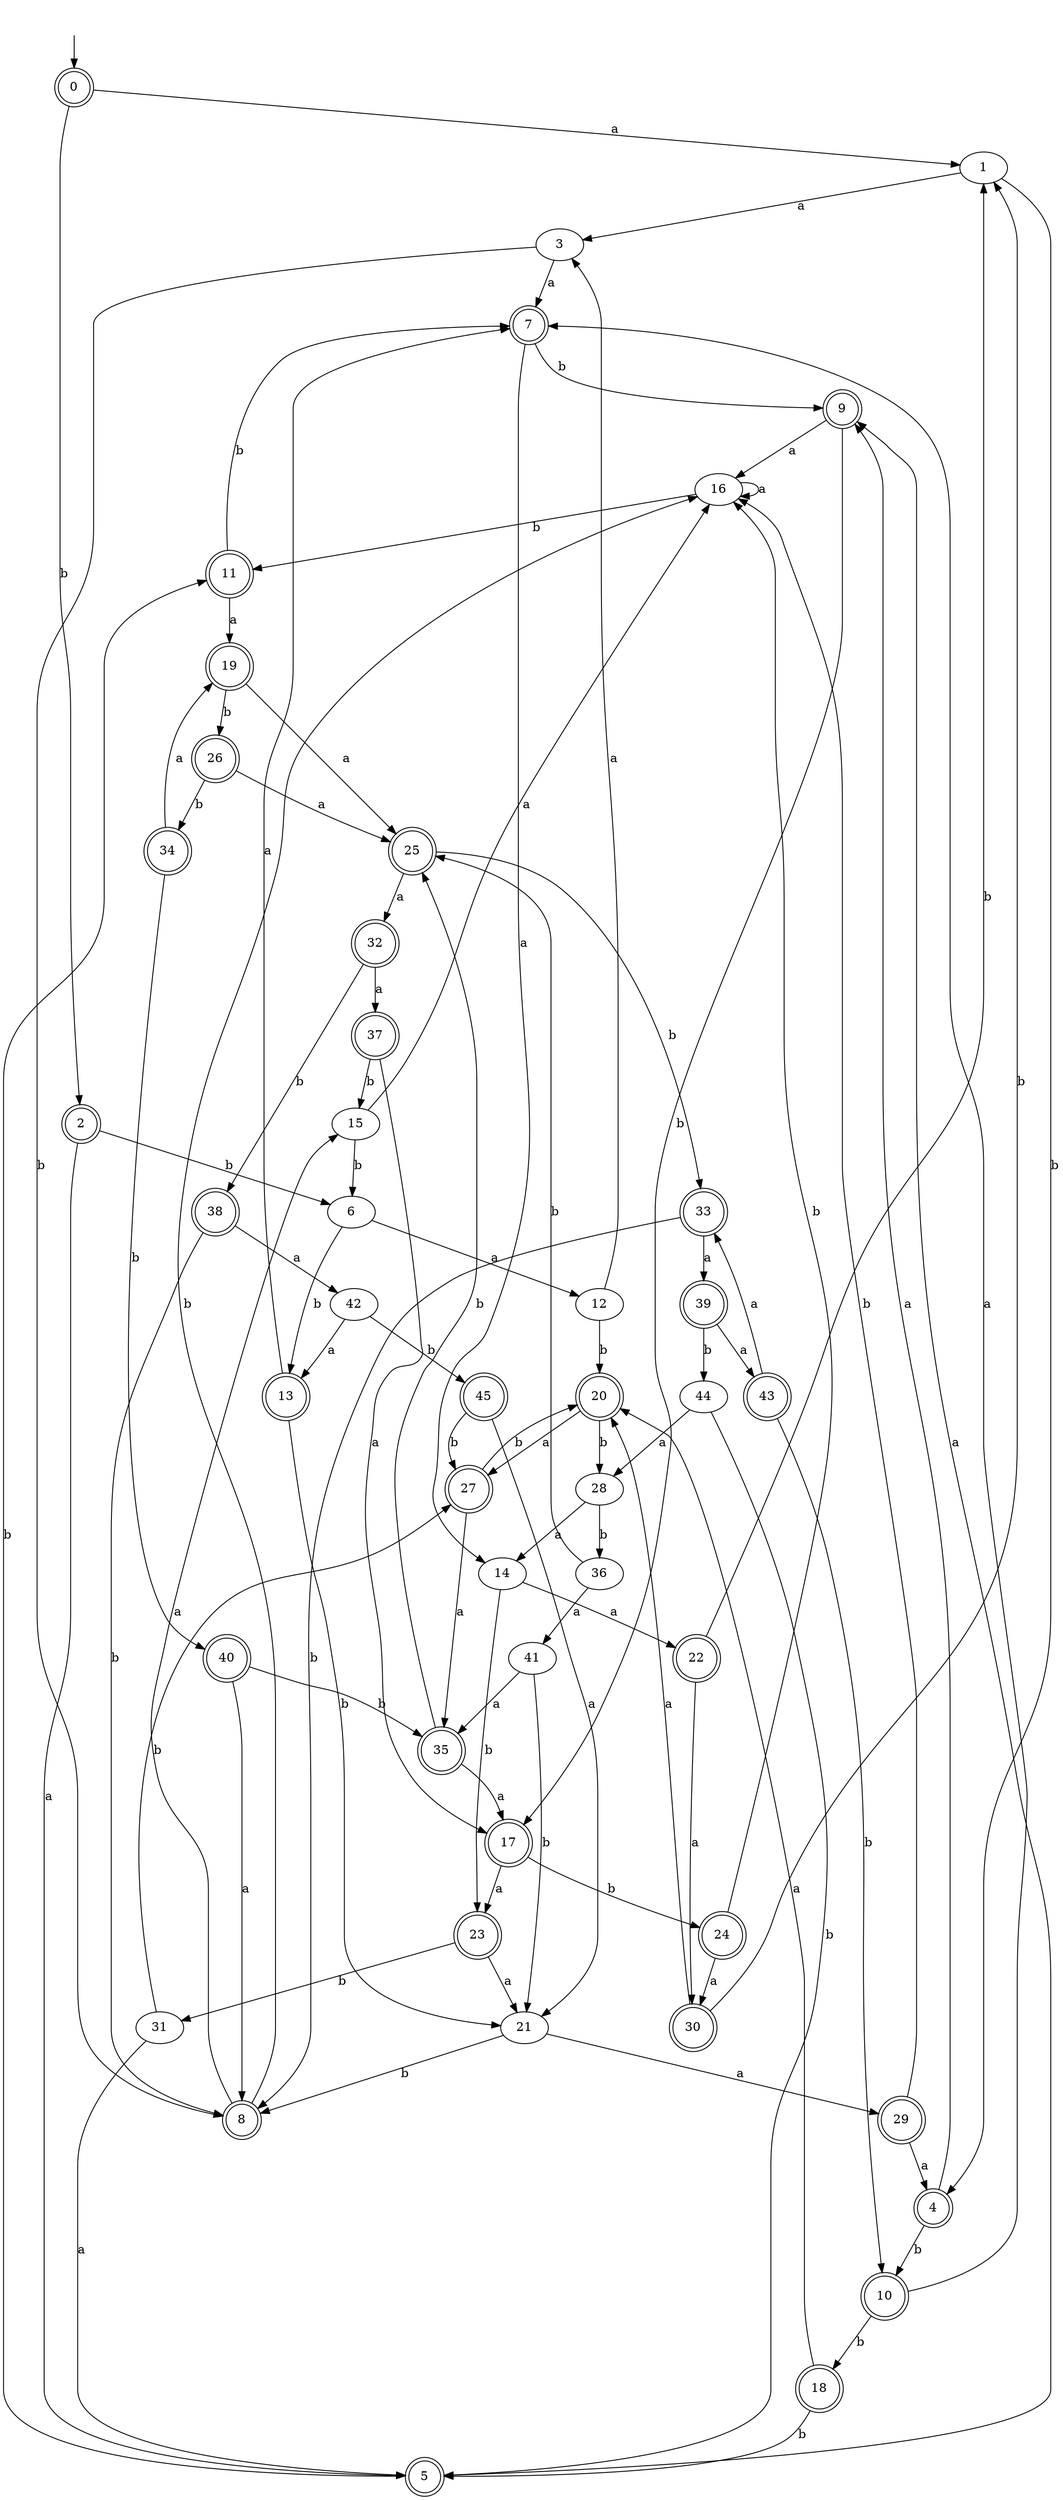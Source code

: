 digraph RandomDFA {
  __start0 [label="", shape=none];
  __start0 -> 0 [label=""];
  0 [shape=circle] [shape=doublecircle]
  0 -> 1 [label="a"]
  0 -> 2 [label="b"]
  1
  1 -> 3 [label="a"]
  1 -> 4 [label="b"]
  2 [shape=doublecircle]
  2 -> 5 [label="a"]
  2 -> 6 [label="b"]
  3
  3 -> 7 [label="a"]
  3 -> 8 [label="b"]
  4 [shape=doublecircle]
  4 -> 9 [label="a"]
  4 -> 10 [label="b"]
  5 [shape=doublecircle]
  5 -> 9 [label="a"]
  5 -> 11 [label="b"]
  6
  6 -> 12 [label="a"]
  6 -> 13 [label="b"]
  7 [shape=doublecircle]
  7 -> 14 [label="a"]
  7 -> 9 [label="b"]
  8 [shape=doublecircle]
  8 -> 15 [label="a"]
  8 -> 16 [label="b"]
  9 [shape=doublecircle]
  9 -> 16 [label="a"]
  9 -> 17 [label="b"]
  10 [shape=doublecircle]
  10 -> 7 [label="a"]
  10 -> 18 [label="b"]
  11 [shape=doublecircle]
  11 -> 19 [label="a"]
  11 -> 7 [label="b"]
  12
  12 -> 3 [label="a"]
  12 -> 20 [label="b"]
  13 [shape=doublecircle]
  13 -> 7 [label="a"]
  13 -> 21 [label="b"]
  14
  14 -> 22 [label="a"]
  14 -> 23 [label="b"]
  15
  15 -> 16 [label="a"]
  15 -> 6 [label="b"]
  16
  16 -> 16 [label="a"]
  16 -> 11 [label="b"]
  17 [shape=doublecircle]
  17 -> 23 [label="a"]
  17 -> 24 [label="b"]
  18 [shape=doublecircle]
  18 -> 20 [label="a"]
  18 -> 5 [label="b"]
  19 [shape=doublecircle]
  19 -> 25 [label="a"]
  19 -> 26 [label="b"]
  20 [shape=doublecircle]
  20 -> 27 [label="a"]
  20 -> 28 [label="b"]
  21
  21 -> 29 [label="a"]
  21 -> 8 [label="b"]
  22 [shape=doublecircle]
  22 -> 30 [label="a"]
  22 -> 1 [label="b"]
  23 [shape=doublecircle]
  23 -> 21 [label="a"]
  23 -> 31 [label="b"]
  24 [shape=doublecircle]
  24 -> 30 [label="a"]
  24 -> 16 [label="b"]
  25 [shape=doublecircle]
  25 -> 32 [label="a"]
  25 -> 33 [label="b"]
  26 [shape=doublecircle]
  26 -> 25 [label="a"]
  26 -> 34 [label="b"]
  27 [shape=doublecircle]
  27 -> 35 [label="a"]
  27 -> 20 [label="b"]
  28
  28 -> 14 [label="a"]
  28 -> 36 [label="b"]
  29 [shape=doublecircle]
  29 -> 4 [label="a"]
  29 -> 16 [label="b"]
  30 [shape=doublecircle]
  30 -> 20 [label="a"]
  30 -> 1 [label="b"]
  31
  31 -> 5 [label="a"]
  31 -> 27 [label="b"]
  32 [shape=doublecircle]
  32 -> 37 [label="a"]
  32 -> 38 [label="b"]
  33 [shape=doublecircle]
  33 -> 39 [label="a"]
  33 -> 8 [label="b"]
  34 [shape=doublecircle]
  34 -> 19 [label="a"]
  34 -> 40 [label="b"]
  35 [shape=doublecircle]
  35 -> 17 [label="a"]
  35 -> 25 [label="b"]
  36
  36 -> 41 [label="a"]
  36 -> 25 [label="b"]
  37 [shape=doublecircle]
  37 -> 17 [label="a"]
  37 -> 15 [label="b"]
  38 [shape=doublecircle]
  38 -> 42 [label="a"]
  38 -> 8 [label="b"]
  39 [shape=doublecircle]
  39 -> 43 [label="a"]
  39 -> 44 [label="b"]
  40 [shape=doublecircle]
  40 -> 8 [label="a"]
  40 -> 35 [label="b"]
  41
  41 -> 35 [label="a"]
  41 -> 21 [label="b"]
  42
  42 -> 13 [label="a"]
  42 -> 45 [label="b"]
  43 [shape=doublecircle]
  43 -> 33 [label="a"]
  43 -> 10 [label="b"]
  44
  44 -> 28 [label="a"]
  44 -> 5 [label="b"]
  45 [shape=doublecircle]
  45 -> 21 [label="a"]
  45 -> 27 [label="b"]
}
